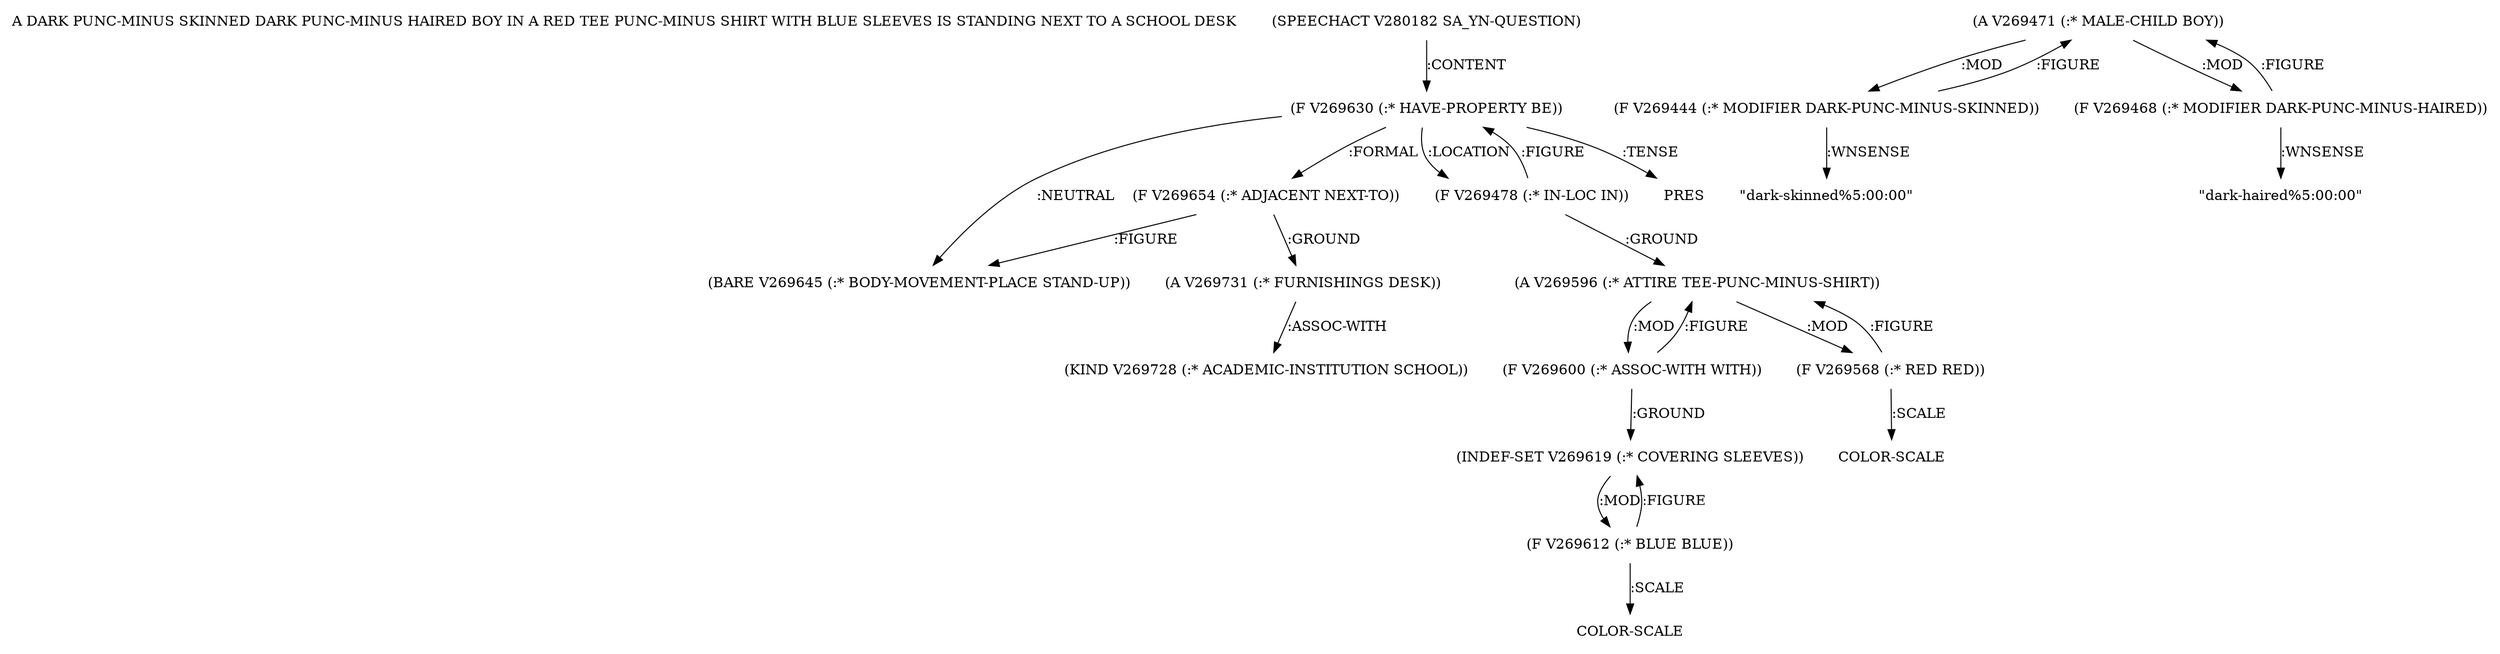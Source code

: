 digraph Terms {
  node [shape=none]
  "A DARK PUNC-MINUS SKINNED DARK PUNC-MINUS HAIRED BOY IN A RED TEE PUNC-MINUS SHIRT WITH BLUE SLEEVES IS STANDING NEXT TO A SCHOOL DESK"
  "V280182" [label="(SPEECHACT V280182 SA_YN-QUESTION)"]
  "V280182" -> "V269630" [label=":CONTENT"]
  "V269630" [label="(F V269630 (:* HAVE-PROPERTY BE))"]
  "V269630" -> "V269645" [label=":NEUTRAL"]
  "V269630" -> "V269654" [label=":FORMAL"]
  "V269630" -> "V269478" [label=":LOCATION"]
  "V269630" -> "NT280517" [label=":TENSE"]
  "NT280517" [label="PRES"]
  "V269478" [label="(F V269478 (:* IN-LOC IN))"]
  "V269478" -> "V269596" [label=":GROUND"]
  "V269478" -> "V269630" [label=":FIGURE"]
  "V269596" [label="(A V269596 (:* ATTIRE TEE-PUNC-MINUS-SHIRT))"]
  "V269596" -> "V269600" [label=":MOD"]
  "V269596" -> "V269568" [label=":MOD"]
  "V269568" [label="(F V269568 (:* RED RED))"]
  "V269568" -> "V269596" [label=":FIGURE"]
  "V269568" -> "NT280518" [label=":SCALE"]
  "NT280518" [label="COLOR-SCALE"]
  "V269600" [label="(F V269600 (:* ASSOC-WITH WITH))"]
  "V269600" -> "V269619" [label=":GROUND"]
  "V269600" -> "V269596" [label=":FIGURE"]
  "V269619" [label="(INDEF-SET V269619 (:* COVERING SLEEVES))"]
  "V269619" -> "V269612" [label=":MOD"]
  "V269612" [label="(F V269612 (:* BLUE BLUE))"]
  "V269612" -> "V269619" [label=":FIGURE"]
  "V269612" -> "NT280519" [label=":SCALE"]
  "NT280519" [label="COLOR-SCALE"]
  "V269645" [label="(BARE V269645 (:* BODY-MOVEMENT-PLACE STAND-UP))"]
  "V269654" [label="(F V269654 (:* ADJACENT NEXT-TO))"]
  "V269654" -> "V269731" [label=":GROUND"]
  "V269654" -> "V269645" [label=":FIGURE"]
  "V269731" [label="(A V269731 (:* FURNISHINGS DESK))"]
  "V269731" -> "V269728" [label=":ASSOC-WITH"]
  "V269728" [label="(KIND V269728 (:* ACADEMIC-INSTITUTION SCHOOL))"]
  "V269471" [label="(A V269471 (:* MALE-CHILD BOY))"]
  "V269471" -> "V269444" [label=":MOD"]
  "V269471" -> "V269468" [label=":MOD"]
  "V269444" [label="(F V269444 (:* MODIFIER DARK-PUNC-MINUS-SKINNED))"]
  "V269444" -> "V269471" [label=":FIGURE"]
  "V269444" -> "NT280520" [label=":WNSENSE"]
  "NT280520" [label="\"dark-skinned%5:00:00\""]
  "V269468" [label="(F V269468 (:* MODIFIER DARK-PUNC-MINUS-HAIRED))"]
  "V269468" -> "V269471" [label=":FIGURE"]
  "V269468" -> "NT280521" [label=":WNSENSE"]
  "NT280521" [label="\"dark-haired%5:00:00\""]
}
